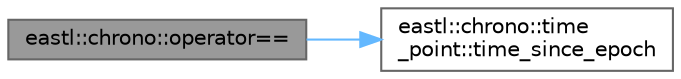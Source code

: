 digraph "eastl::chrono::operator=="
{
 // LATEX_PDF_SIZE
  bgcolor="transparent";
  edge [fontname=Helvetica,fontsize=10,labelfontname=Helvetica,labelfontsize=10];
  node [fontname=Helvetica,fontsize=10,shape=box,height=0.2,width=0.4];
  rankdir="LR";
  Node1 [id="Node000001",label="eastl::chrono::operator==",height=0.2,width=0.4,color="gray40", fillcolor="grey60", style="filled", fontcolor="black",tooltip=" "];
  Node1 -> Node2 [id="edge1_Node000001_Node000002",color="steelblue1",style="solid",tooltip=" "];
  Node2 [id="Node000002",label="eastl::chrono::time\l_point::time_since_epoch",height=0.2,width=0.4,color="grey40", fillcolor="white", style="filled",URL="$classeastl_1_1chrono_1_1time__point.html#a875d21ace965be75a7c7bccbbc5af8be",tooltip=" "];
}
